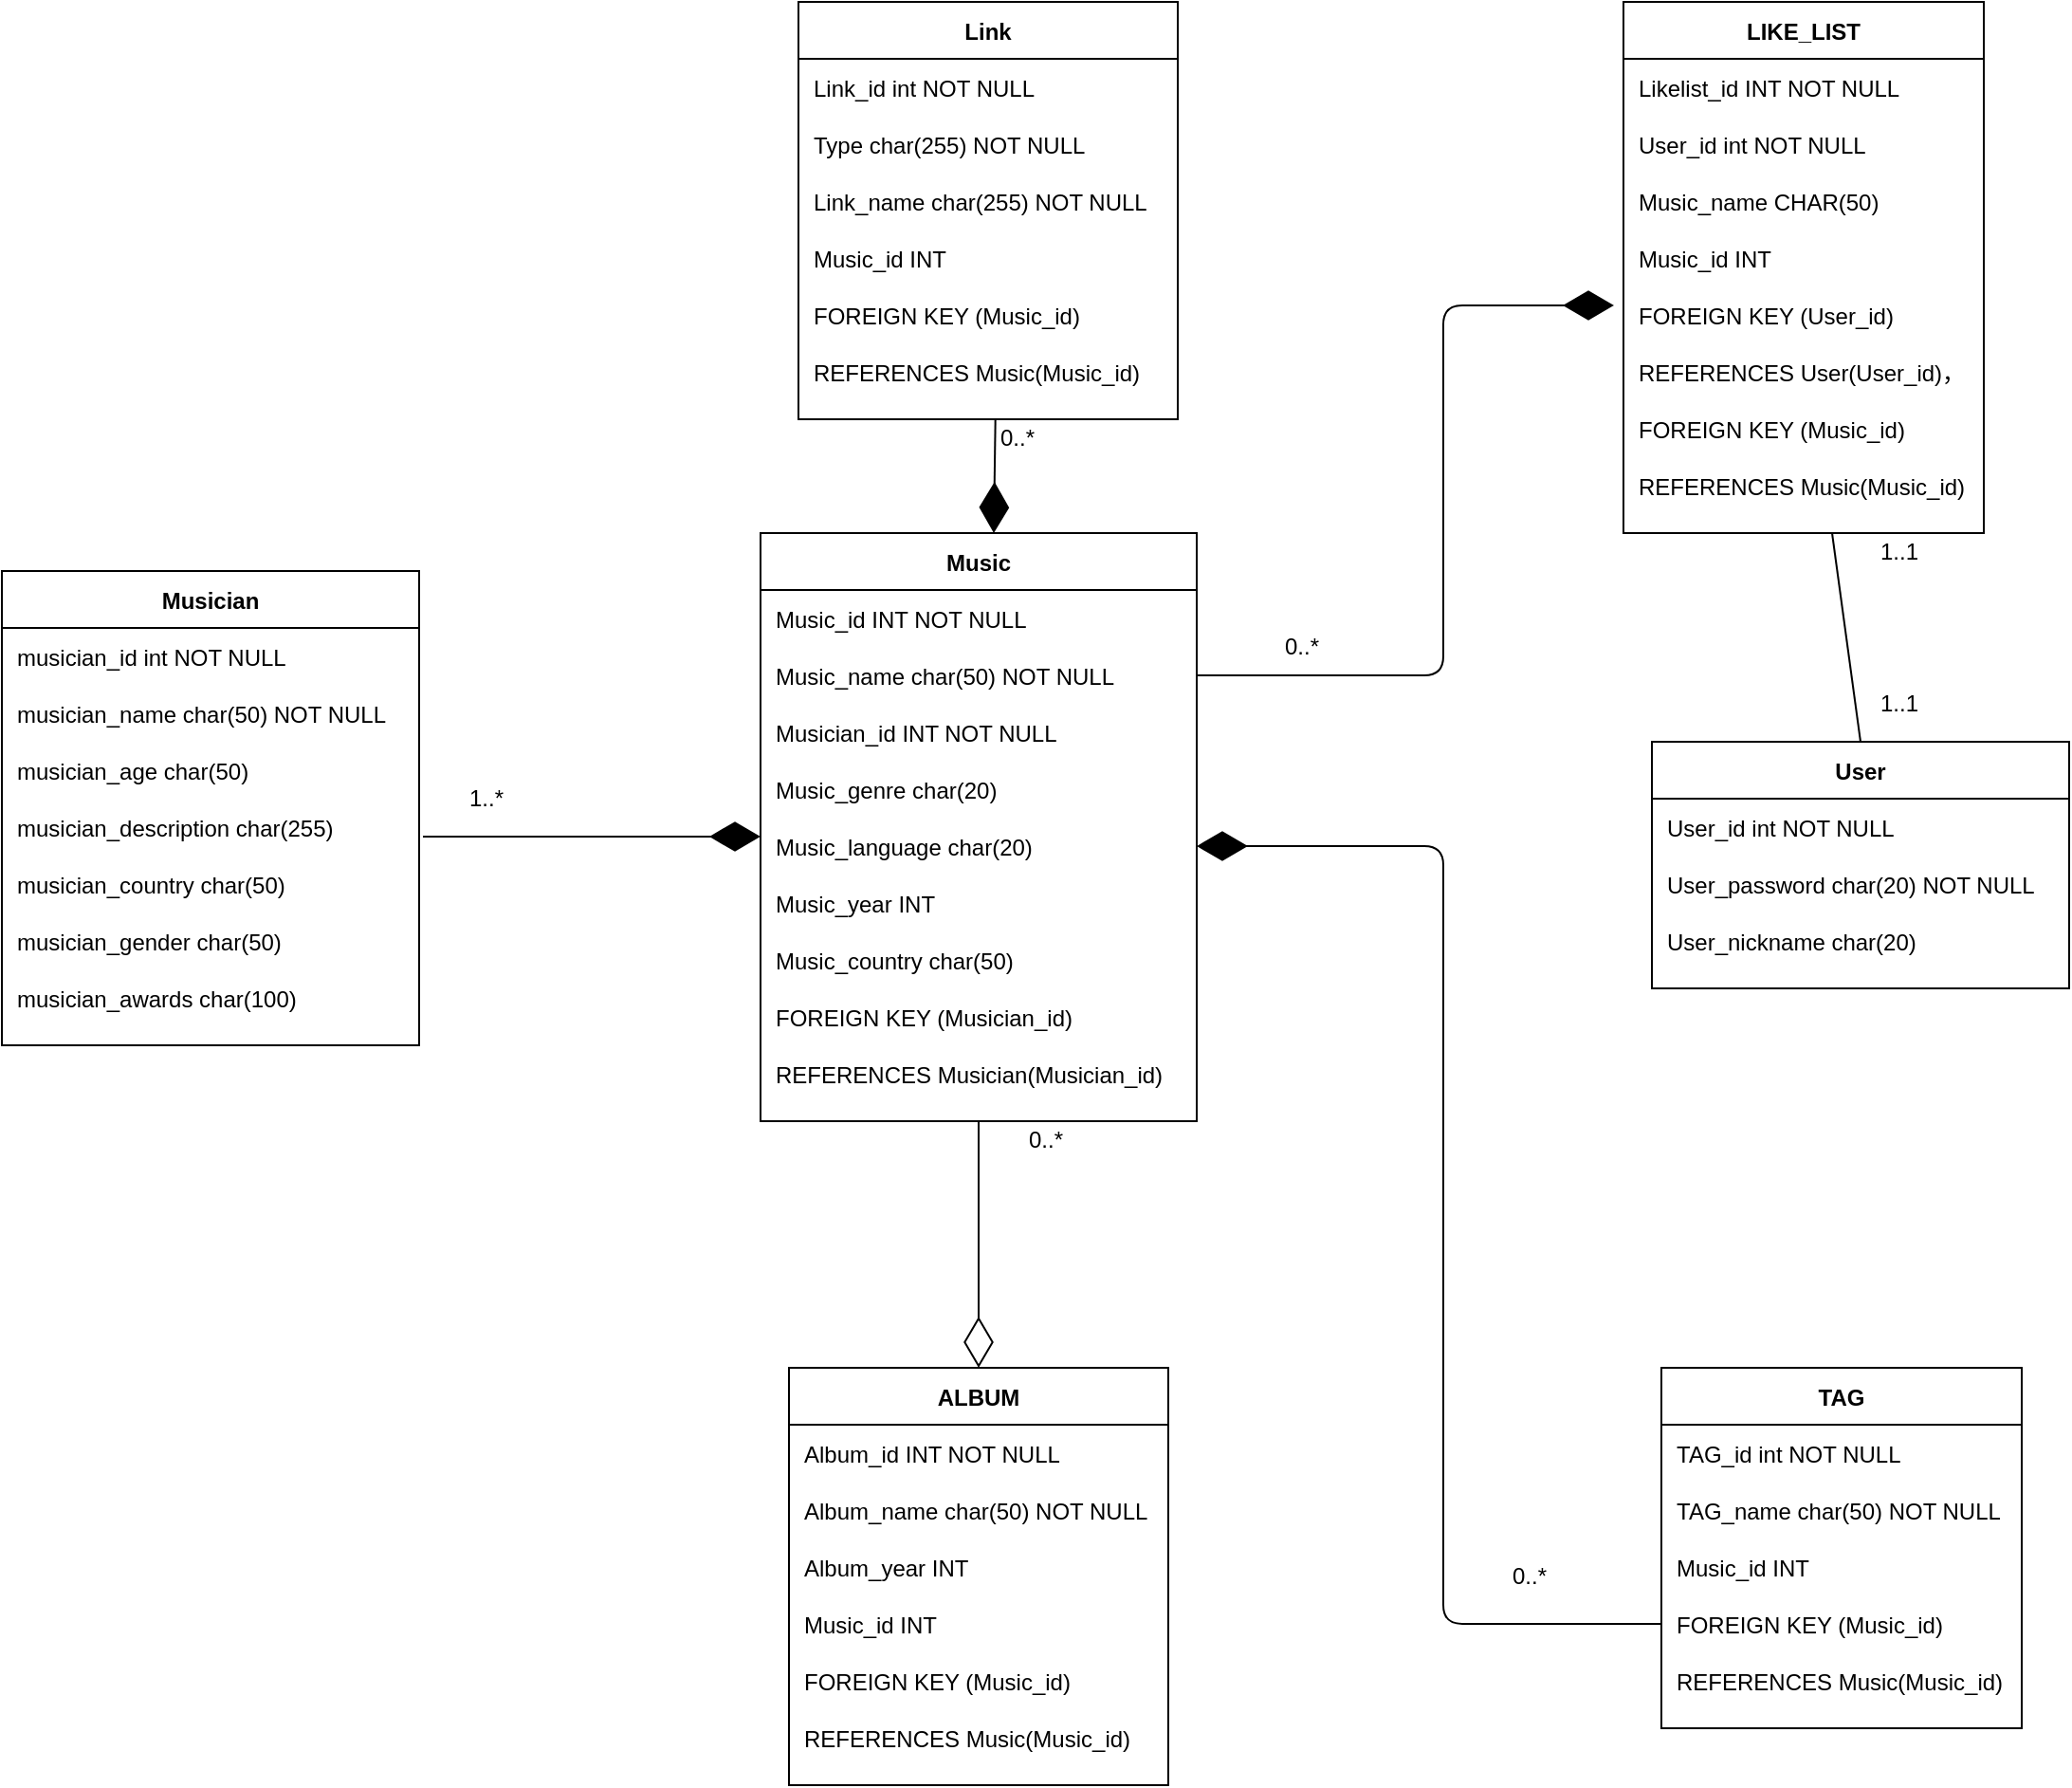 <mxfile version="15.2.9" type="github">
  <diagram id="eq7mqiS46OCzrNljJGgb" name="Page-1">
    <mxGraphModel dx="2235" dy="635" grid="1" gridSize="10" guides="1" tooltips="1" connect="1" arrows="1" fold="1" page="1" pageScale="1" pageWidth="850" pageHeight="1100" math="0" shadow="0">
      <root>
        <mxCell id="0" />
        <mxCell id="1" parent="0" />
        <mxCell id="Ucu_w0ZbEck6iu1tIsg4-1" value="User" style="shape=table;startSize=30;container=1;collapsible=1;childLayout=tableLayout;fixedRows=1;rowLines=0;fontStyle=1;align=center;resizeLast=1;" parent="1" vertex="1">
          <mxGeometry x="310" y="430" width="220" height="130" as="geometry" />
        </mxCell>
        <mxCell id="Ucu_w0ZbEck6iu1tIsg4-2" value="" style="shape=partialRectangle;collapsible=0;dropTarget=0;pointerEvents=0;fillColor=none;points=[[0,0.5],[1,0.5]];portConstraint=eastwest;top=0;left=0;right=0;bottom=0;" parent="Ucu_w0ZbEck6iu1tIsg4-1" vertex="1">
          <mxGeometry y="30" width="220" height="30" as="geometry" />
        </mxCell>
        <mxCell id="Ucu_w0ZbEck6iu1tIsg4-4" value="User_id int NOT NULL" style="shape=partialRectangle;overflow=hidden;connectable=0;fillColor=none;top=0;left=0;bottom=0;right=0;align=left;spacingLeft=6;" parent="Ucu_w0ZbEck6iu1tIsg4-2" vertex="1">
          <mxGeometry width="220" height="30" as="geometry">
            <mxRectangle width="220" height="30" as="alternateBounds" />
          </mxGeometry>
        </mxCell>
        <mxCell id="Ucu_w0ZbEck6iu1tIsg4-5" value="" style="shape=partialRectangle;collapsible=0;dropTarget=0;pointerEvents=0;fillColor=none;points=[[0,0.5],[1,0.5]];portConstraint=eastwest;top=0;left=0;right=0;bottom=0;" parent="Ucu_w0ZbEck6iu1tIsg4-1" vertex="1">
          <mxGeometry y="60" width="220" height="30" as="geometry" />
        </mxCell>
        <mxCell id="Ucu_w0ZbEck6iu1tIsg4-7" value="User_password char(20) NOT NULL" style="shape=partialRectangle;overflow=hidden;connectable=0;fillColor=none;top=0;left=0;bottom=0;right=0;align=left;spacingLeft=6;" parent="Ucu_w0ZbEck6iu1tIsg4-5" vertex="1">
          <mxGeometry width="220" height="30" as="geometry">
            <mxRectangle width="220" height="30" as="alternateBounds" />
          </mxGeometry>
        </mxCell>
        <mxCell id="Ucu_w0ZbEck6iu1tIsg4-8" value="" style="shape=partialRectangle;collapsible=0;dropTarget=0;pointerEvents=0;fillColor=none;points=[[0,0.5],[1,0.5]];portConstraint=eastwest;top=0;left=0;right=0;bottom=0;" parent="Ucu_w0ZbEck6iu1tIsg4-1" vertex="1">
          <mxGeometry y="90" width="220" height="30" as="geometry" />
        </mxCell>
        <mxCell id="Ucu_w0ZbEck6iu1tIsg4-10" value="User_nickname char(20)" style="shape=partialRectangle;overflow=hidden;connectable=0;fillColor=none;top=0;left=0;bottom=0;right=0;align=left;spacingLeft=6;" parent="Ucu_w0ZbEck6iu1tIsg4-8" vertex="1">
          <mxGeometry width="220" height="30" as="geometry">
            <mxRectangle width="220" height="30" as="alternateBounds" />
          </mxGeometry>
        </mxCell>
        <mxCell id="Ucu_w0ZbEck6iu1tIsg4-11" value="Musician" style="shape=table;startSize=30;container=1;collapsible=1;childLayout=tableLayout;fixedRows=1;rowLines=0;fontStyle=1;align=center;resizeLast=1;" parent="1" vertex="1">
          <mxGeometry x="-560" y="340" width="220" height="250" as="geometry" />
        </mxCell>
        <mxCell id="Ucu_w0ZbEck6iu1tIsg4-12" value="" style="shape=partialRectangle;collapsible=0;dropTarget=0;pointerEvents=0;fillColor=none;points=[[0,0.5],[1,0.5]];portConstraint=eastwest;top=0;left=0;right=0;bottom=0;" parent="Ucu_w0ZbEck6iu1tIsg4-11" vertex="1">
          <mxGeometry y="30" width="220" height="30" as="geometry" />
        </mxCell>
        <mxCell id="Ucu_w0ZbEck6iu1tIsg4-14" value="musician_id int NOT NULL" style="shape=partialRectangle;overflow=hidden;connectable=0;fillColor=none;top=0;left=0;bottom=0;right=0;align=left;spacingLeft=6;" parent="Ucu_w0ZbEck6iu1tIsg4-12" vertex="1">
          <mxGeometry width="220" height="30" as="geometry">
            <mxRectangle width="220" height="30" as="alternateBounds" />
          </mxGeometry>
        </mxCell>
        <mxCell id="Ucu_w0ZbEck6iu1tIsg4-15" value="" style="shape=partialRectangle;collapsible=0;dropTarget=0;pointerEvents=0;fillColor=none;points=[[0,0.5],[1,0.5]];portConstraint=eastwest;top=0;left=0;right=0;bottom=0;" parent="Ucu_w0ZbEck6iu1tIsg4-11" vertex="1">
          <mxGeometry y="60" width="220" height="30" as="geometry" />
        </mxCell>
        <mxCell id="Ucu_w0ZbEck6iu1tIsg4-17" value="musician_name char(50) NOT NULL" style="shape=partialRectangle;overflow=hidden;connectable=0;fillColor=none;top=0;left=0;bottom=0;right=0;align=left;spacingLeft=6;" parent="Ucu_w0ZbEck6iu1tIsg4-15" vertex="1">
          <mxGeometry width="220" height="30" as="geometry">
            <mxRectangle width="220" height="30" as="alternateBounds" />
          </mxGeometry>
        </mxCell>
        <mxCell id="Ucu_w0ZbEck6iu1tIsg4-18" value="" style="shape=partialRectangle;collapsible=0;dropTarget=0;pointerEvents=0;fillColor=none;points=[[0,0.5],[1,0.5]];portConstraint=eastwest;top=0;left=0;right=0;bottom=0;" parent="Ucu_w0ZbEck6iu1tIsg4-11" vertex="1">
          <mxGeometry y="90" width="220" height="30" as="geometry" />
        </mxCell>
        <mxCell id="Ucu_w0ZbEck6iu1tIsg4-20" value="musician_age char(50)" style="shape=partialRectangle;overflow=hidden;connectable=0;fillColor=none;top=0;left=0;bottom=0;right=0;align=left;spacingLeft=6;" parent="Ucu_w0ZbEck6iu1tIsg4-18" vertex="1">
          <mxGeometry width="220" height="30" as="geometry">
            <mxRectangle width="220" height="30" as="alternateBounds" />
          </mxGeometry>
        </mxCell>
        <mxCell id="Ucu_w0ZbEck6iu1tIsg4-21" value="" style="shape=partialRectangle;collapsible=0;dropTarget=0;pointerEvents=0;fillColor=none;points=[[0,0.5],[1,0.5]];portConstraint=eastwest;top=0;left=0;right=0;bottom=0;" parent="Ucu_w0ZbEck6iu1tIsg4-11" vertex="1">
          <mxGeometry y="120" width="220" height="30" as="geometry" />
        </mxCell>
        <mxCell id="Ucu_w0ZbEck6iu1tIsg4-23" value="musician_description char(255)" style="shape=partialRectangle;overflow=hidden;connectable=0;fillColor=none;top=0;left=0;bottom=0;right=0;align=left;spacingLeft=6;" parent="Ucu_w0ZbEck6iu1tIsg4-21" vertex="1">
          <mxGeometry width="220" height="30" as="geometry">
            <mxRectangle width="220" height="30" as="alternateBounds" />
          </mxGeometry>
        </mxCell>
        <mxCell id="Ucu_w0ZbEck6iu1tIsg4-24" value="" style="shape=partialRectangle;collapsible=0;dropTarget=0;pointerEvents=0;fillColor=none;points=[[0,0.5],[1,0.5]];portConstraint=eastwest;top=0;left=0;right=0;bottom=0;" parent="Ucu_w0ZbEck6iu1tIsg4-11" vertex="1">
          <mxGeometry y="150" width="220" height="30" as="geometry" />
        </mxCell>
        <mxCell id="Ucu_w0ZbEck6iu1tIsg4-26" value="musician_country char(50)" style="shape=partialRectangle;overflow=hidden;connectable=0;fillColor=none;top=0;left=0;bottom=0;right=0;align=left;spacingLeft=6;" parent="Ucu_w0ZbEck6iu1tIsg4-24" vertex="1">
          <mxGeometry width="220" height="30" as="geometry">
            <mxRectangle width="220" height="30" as="alternateBounds" />
          </mxGeometry>
        </mxCell>
        <mxCell id="Ucu_w0ZbEck6iu1tIsg4-27" value="" style="shape=partialRectangle;collapsible=0;dropTarget=0;pointerEvents=0;fillColor=none;points=[[0,0.5],[1,0.5]];portConstraint=eastwest;top=0;left=0;right=0;bottom=0;" parent="Ucu_w0ZbEck6iu1tIsg4-11" vertex="1">
          <mxGeometry y="180" width="220" height="30" as="geometry" />
        </mxCell>
        <mxCell id="Ucu_w0ZbEck6iu1tIsg4-29" value="musician_gender  char(50)" style="shape=partialRectangle;overflow=hidden;connectable=0;fillColor=none;top=0;left=0;bottom=0;right=0;align=left;spacingLeft=6;" parent="Ucu_w0ZbEck6iu1tIsg4-27" vertex="1">
          <mxGeometry width="220" height="30" as="geometry">
            <mxRectangle width="220" height="30" as="alternateBounds" />
          </mxGeometry>
        </mxCell>
        <mxCell id="Ucu_w0ZbEck6iu1tIsg4-30" value="" style="shape=partialRectangle;collapsible=0;dropTarget=0;pointerEvents=0;fillColor=none;points=[[0,0.5],[1,0.5]];portConstraint=eastwest;top=0;left=0;right=0;bottom=0;" parent="Ucu_w0ZbEck6iu1tIsg4-11" vertex="1">
          <mxGeometry y="210" width="220" height="30" as="geometry" />
        </mxCell>
        <mxCell id="Ucu_w0ZbEck6iu1tIsg4-32" value="musician_awards char(100)" style="shape=partialRectangle;overflow=hidden;connectable=0;fillColor=none;top=0;left=0;bottom=0;right=0;align=left;spacingLeft=6;" parent="Ucu_w0ZbEck6iu1tIsg4-30" vertex="1">
          <mxGeometry width="220" height="30" as="geometry">
            <mxRectangle width="220" height="30" as="alternateBounds" />
          </mxGeometry>
        </mxCell>
        <mxCell id="Ucu_w0ZbEck6iu1tIsg4-33" value="Music" style="shape=table;startSize=30;container=1;collapsible=1;childLayout=tableLayout;fixedRows=1;rowLines=0;fontStyle=1;align=center;resizeLast=1;" parent="1" vertex="1">
          <mxGeometry x="-160" y="320" width="230" height="310" as="geometry" />
        </mxCell>
        <mxCell id="Ucu_w0ZbEck6iu1tIsg4-34" value="" style="shape=partialRectangle;collapsible=0;dropTarget=0;pointerEvents=0;fillColor=none;points=[[0,0.5],[1,0.5]];portConstraint=eastwest;top=0;left=0;right=0;bottom=0;" parent="Ucu_w0ZbEck6iu1tIsg4-33" vertex="1">
          <mxGeometry y="30" width="230" height="30" as="geometry" />
        </mxCell>
        <mxCell id="Ucu_w0ZbEck6iu1tIsg4-36" value="Music_id INT NOT NULL" style="shape=partialRectangle;overflow=hidden;connectable=0;fillColor=none;top=0;left=0;bottom=0;right=0;align=left;spacingLeft=6;" parent="Ucu_w0ZbEck6iu1tIsg4-34" vertex="1">
          <mxGeometry width="230" height="30" as="geometry">
            <mxRectangle width="230" height="30" as="alternateBounds" />
          </mxGeometry>
        </mxCell>
        <mxCell id="Ucu_w0ZbEck6iu1tIsg4-37" value="" style="shape=partialRectangle;collapsible=0;dropTarget=0;pointerEvents=0;fillColor=none;points=[[0,0.5],[1,0.5]];portConstraint=eastwest;top=0;left=0;right=0;bottom=0;" parent="Ucu_w0ZbEck6iu1tIsg4-33" vertex="1">
          <mxGeometry y="60" width="230" height="30" as="geometry" />
        </mxCell>
        <mxCell id="Ucu_w0ZbEck6iu1tIsg4-39" value="Music_name char(50) NOT NULL" style="shape=partialRectangle;overflow=hidden;connectable=0;fillColor=none;top=0;left=0;bottom=0;right=0;align=left;spacingLeft=6;" parent="Ucu_w0ZbEck6iu1tIsg4-37" vertex="1">
          <mxGeometry width="230" height="30" as="geometry">
            <mxRectangle width="230" height="30" as="alternateBounds" />
          </mxGeometry>
        </mxCell>
        <mxCell id="Ucu_w0ZbEck6iu1tIsg4-40" value="" style="shape=partialRectangle;collapsible=0;dropTarget=0;pointerEvents=0;fillColor=none;points=[[0,0.5],[1,0.5]];portConstraint=eastwest;top=0;left=0;right=0;bottom=0;" parent="Ucu_w0ZbEck6iu1tIsg4-33" vertex="1">
          <mxGeometry y="90" width="230" height="30" as="geometry" />
        </mxCell>
        <mxCell id="Ucu_w0ZbEck6iu1tIsg4-42" value="Musician_id INT NOT NULL" style="shape=partialRectangle;overflow=hidden;connectable=0;fillColor=none;top=0;left=0;bottom=0;right=0;align=left;spacingLeft=6;" parent="Ucu_w0ZbEck6iu1tIsg4-40" vertex="1">
          <mxGeometry width="230" height="30" as="geometry">
            <mxRectangle width="230" height="30" as="alternateBounds" />
          </mxGeometry>
        </mxCell>
        <mxCell id="Ucu_w0ZbEck6iu1tIsg4-43" value="" style="shape=partialRectangle;collapsible=0;dropTarget=0;pointerEvents=0;fillColor=none;points=[[0,0.5],[1,0.5]];portConstraint=eastwest;top=0;left=0;right=0;bottom=0;" parent="Ucu_w0ZbEck6iu1tIsg4-33" vertex="1">
          <mxGeometry y="120" width="230" height="30" as="geometry" />
        </mxCell>
        <mxCell id="Ucu_w0ZbEck6iu1tIsg4-45" value="Music_genre char(20)" style="shape=partialRectangle;overflow=hidden;connectable=0;fillColor=none;top=0;left=0;bottom=0;right=0;align=left;spacingLeft=6;" parent="Ucu_w0ZbEck6iu1tIsg4-43" vertex="1">
          <mxGeometry width="230" height="30" as="geometry">
            <mxRectangle width="230" height="30" as="alternateBounds" />
          </mxGeometry>
        </mxCell>
        <mxCell id="Ucu_w0ZbEck6iu1tIsg4-46" value="" style="shape=partialRectangle;collapsible=0;dropTarget=0;pointerEvents=0;fillColor=none;points=[[0,0.5],[1,0.5]];portConstraint=eastwest;top=0;left=0;right=0;bottom=0;" parent="Ucu_w0ZbEck6iu1tIsg4-33" vertex="1">
          <mxGeometry y="150" width="230" height="30" as="geometry" />
        </mxCell>
        <mxCell id="Ucu_w0ZbEck6iu1tIsg4-48" value="Music_language char(20)" style="shape=partialRectangle;overflow=hidden;connectable=0;fillColor=none;top=0;left=0;bottom=0;right=0;align=left;spacingLeft=6;" parent="Ucu_w0ZbEck6iu1tIsg4-46" vertex="1">
          <mxGeometry width="230" height="30" as="geometry">
            <mxRectangle width="230" height="30" as="alternateBounds" />
          </mxGeometry>
        </mxCell>
        <mxCell id="Ucu_w0ZbEck6iu1tIsg4-49" value="" style="shape=partialRectangle;collapsible=0;dropTarget=0;pointerEvents=0;fillColor=none;points=[[0,0.5],[1,0.5]];portConstraint=eastwest;top=0;left=0;right=0;bottom=0;" parent="Ucu_w0ZbEck6iu1tIsg4-33" vertex="1">
          <mxGeometry y="180" width="230" height="30" as="geometry" />
        </mxCell>
        <mxCell id="Ucu_w0ZbEck6iu1tIsg4-51" value="Music_year INT" style="shape=partialRectangle;overflow=hidden;connectable=0;fillColor=none;top=0;left=0;bottom=0;right=0;align=left;spacingLeft=6;" parent="Ucu_w0ZbEck6iu1tIsg4-49" vertex="1">
          <mxGeometry width="230" height="30" as="geometry">
            <mxRectangle width="230" height="30" as="alternateBounds" />
          </mxGeometry>
        </mxCell>
        <mxCell id="Ucu_w0ZbEck6iu1tIsg4-52" value="" style="shape=partialRectangle;collapsible=0;dropTarget=0;pointerEvents=0;fillColor=none;points=[[0,0.5],[1,0.5]];portConstraint=eastwest;top=0;left=0;right=0;bottom=0;" parent="Ucu_w0ZbEck6iu1tIsg4-33" vertex="1">
          <mxGeometry y="210" width="230" height="30" as="geometry" />
        </mxCell>
        <mxCell id="Ucu_w0ZbEck6iu1tIsg4-54" value="Music_country char(50)" style="shape=partialRectangle;overflow=hidden;connectable=0;fillColor=none;top=0;left=0;bottom=0;right=0;align=left;spacingLeft=6;" parent="Ucu_w0ZbEck6iu1tIsg4-52" vertex="1">
          <mxGeometry width="230" height="30" as="geometry">
            <mxRectangle width="230" height="30" as="alternateBounds" />
          </mxGeometry>
        </mxCell>
        <mxCell id="Ucu_w0ZbEck6iu1tIsg4-55" value="" style="shape=partialRectangle;collapsible=0;dropTarget=0;pointerEvents=0;fillColor=none;points=[[0,0.5],[1,0.5]];portConstraint=eastwest;top=0;left=0;right=0;bottom=0;" parent="Ucu_w0ZbEck6iu1tIsg4-33" vertex="1">
          <mxGeometry y="240" width="230" height="30" as="geometry" />
        </mxCell>
        <mxCell id="Ucu_w0ZbEck6iu1tIsg4-57" value="FOREIGN KEY (Musician_id)" style="shape=partialRectangle;overflow=hidden;connectable=0;fillColor=none;top=0;left=0;bottom=0;right=0;align=left;spacingLeft=6;" parent="Ucu_w0ZbEck6iu1tIsg4-55" vertex="1">
          <mxGeometry width="230" height="30" as="geometry">
            <mxRectangle width="230" height="30" as="alternateBounds" />
          </mxGeometry>
        </mxCell>
        <mxCell id="Ucu_w0ZbEck6iu1tIsg4-58" value="" style="shape=partialRectangle;collapsible=0;dropTarget=0;pointerEvents=0;fillColor=none;points=[[0,0.5],[1,0.5]];portConstraint=eastwest;top=0;left=0;right=0;bottom=0;" parent="Ucu_w0ZbEck6iu1tIsg4-33" vertex="1">
          <mxGeometry y="270" width="230" height="30" as="geometry" />
        </mxCell>
        <mxCell id="Ucu_w0ZbEck6iu1tIsg4-60" value="REFERENCES Musician(Musician_id)" style="shape=partialRectangle;overflow=hidden;connectable=0;fillColor=none;top=0;left=0;bottom=0;right=0;align=left;spacingLeft=6;" parent="Ucu_w0ZbEck6iu1tIsg4-58" vertex="1">
          <mxGeometry width="230" height="30" as="geometry">
            <mxRectangle width="230" height="30" as="alternateBounds" />
          </mxGeometry>
        </mxCell>
        <mxCell id="Ucu_w0ZbEck6iu1tIsg4-61" value="Link" style="shape=table;startSize=30;container=1;collapsible=1;childLayout=tableLayout;fixedRows=1;rowLines=0;fontStyle=1;align=center;resizeLast=1;" parent="1" vertex="1">
          <mxGeometry x="-140" y="40" width="200" height="220" as="geometry" />
        </mxCell>
        <mxCell id="Ucu_w0ZbEck6iu1tIsg4-62" value="" style="shape=partialRectangle;collapsible=0;dropTarget=0;pointerEvents=0;fillColor=none;points=[[0,0.5],[1,0.5]];portConstraint=eastwest;top=0;left=0;right=0;bottom=0;" parent="Ucu_w0ZbEck6iu1tIsg4-61" vertex="1">
          <mxGeometry y="30" width="200" height="30" as="geometry" />
        </mxCell>
        <mxCell id="Ucu_w0ZbEck6iu1tIsg4-64" value="Link_id int NOT NULL" style="shape=partialRectangle;overflow=hidden;connectable=0;fillColor=none;top=0;left=0;bottom=0;right=0;align=left;spacingLeft=6;" parent="Ucu_w0ZbEck6iu1tIsg4-62" vertex="1">
          <mxGeometry width="200" height="30" as="geometry">
            <mxRectangle width="200" height="30" as="alternateBounds" />
          </mxGeometry>
        </mxCell>
        <mxCell id="Ucu_w0ZbEck6iu1tIsg4-65" value="" style="shape=partialRectangle;collapsible=0;dropTarget=0;pointerEvents=0;fillColor=none;points=[[0,0.5],[1,0.5]];portConstraint=eastwest;top=0;left=0;right=0;bottom=0;" parent="Ucu_w0ZbEck6iu1tIsg4-61" vertex="1">
          <mxGeometry y="60" width="200" height="30" as="geometry" />
        </mxCell>
        <mxCell id="Ucu_w0ZbEck6iu1tIsg4-67" value="Type char(255) NOT NULL" style="shape=partialRectangle;overflow=hidden;connectable=0;fillColor=none;top=0;left=0;bottom=0;right=0;align=left;spacingLeft=6;" parent="Ucu_w0ZbEck6iu1tIsg4-65" vertex="1">
          <mxGeometry width="200" height="30" as="geometry">
            <mxRectangle width="200" height="30" as="alternateBounds" />
          </mxGeometry>
        </mxCell>
        <mxCell id="Ucu_w0ZbEck6iu1tIsg4-68" value="" style="shape=partialRectangle;collapsible=0;dropTarget=0;pointerEvents=0;fillColor=none;points=[[0,0.5],[1,0.5]];portConstraint=eastwest;top=0;left=0;right=0;bottom=0;" parent="Ucu_w0ZbEck6iu1tIsg4-61" vertex="1">
          <mxGeometry y="90" width="200" height="30" as="geometry" />
        </mxCell>
        <mxCell id="Ucu_w0ZbEck6iu1tIsg4-70" value="Link_name char(255) NOT NULL" style="shape=partialRectangle;overflow=hidden;connectable=0;fillColor=none;top=0;left=0;bottom=0;right=0;align=left;spacingLeft=6;" parent="Ucu_w0ZbEck6iu1tIsg4-68" vertex="1">
          <mxGeometry width="200" height="30" as="geometry">
            <mxRectangle width="200" height="30" as="alternateBounds" />
          </mxGeometry>
        </mxCell>
        <mxCell id="Ucu_w0ZbEck6iu1tIsg4-71" value="" style="shape=partialRectangle;collapsible=0;dropTarget=0;pointerEvents=0;fillColor=none;points=[[0,0.5],[1,0.5]];portConstraint=eastwest;top=0;left=0;right=0;bottom=0;" parent="Ucu_w0ZbEck6iu1tIsg4-61" vertex="1">
          <mxGeometry y="120" width="200" height="30" as="geometry" />
        </mxCell>
        <mxCell id="Ucu_w0ZbEck6iu1tIsg4-73" value="Music_id INT" style="shape=partialRectangle;overflow=hidden;connectable=0;fillColor=none;top=0;left=0;bottom=0;right=0;align=left;spacingLeft=6;" parent="Ucu_w0ZbEck6iu1tIsg4-71" vertex="1">
          <mxGeometry width="200" height="30" as="geometry">
            <mxRectangle width="200" height="30" as="alternateBounds" />
          </mxGeometry>
        </mxCell>
        <mxCell id="Ucu_w0ZbEck6iu1tIsg4-74" value="" style="shape=partialRectangle;collapsible=0;dropTarget=0;pointerEvents=0;fillColor=none;points=[[0,0.5],[1,0.5]];portConstraint=eastwest;top=0;left=0;right=0;bottom=0;" parent="Ucu_w0ZbEck6iu1tIsg4-61" vertex="1">
          <mxGeometry y="150" width="200" height="30" as="geometry" />
        </mxCell>
        <mxCell id="Ucu_w0ZbEck6iu1tIsg4-76" value="FOREIGN KEY (Music_id)" style="shape=partialRectangle;overflow=hidden;connectable=0;fillColor=none;top=0;left=0;bottom=0;right=0;align=left;spacingLeft=6;" parent="Ucu_w0ZbEck6iu1tIsg4-74" vertex="1">
          <mxGeometry width="200" height="30" as="geometry">
            <mxRectangle width="200" height="30" as="alternateBounds" />
          </mxGeometry>
        </mxCell>
        <mxCell id="Ucu_w0ZbEck6iu1tIsg4-77" value="" style="shape=partialRectangle;collapsible=0;dropTarget=0;pointerEvents=0;fillColor=none;points=[[0,0.5],[1,0.5]];portConstraint=eastwest;top=0;left=0;right=0;bottom=0;" parent="Ucu_w0ZbEck6iu1tIsg4-61" vertex="1">
          <mxGeometry y="180" width="200" height="30" as="geometry" />
        </mxCell>
        <mxCell id="Ucu_w0ZbEck6iu1tIsg4-79" value="REFERENCES Music(Music_id)" style="shape=partialRectangle;overflow=hidden;connectable=0;fillColor=none;top=0;left=0;bottom=0;right=0;align=left;spacingLeft=6;" parent="Ucu_w0ZbEck6iu1tIsg4-77" vertex="1">
          <mxGeometry width="200" height="30" as="geometry">
            <mxRectangle width="200" height="30" as="alternateBounds" />
          </mxGeometry>
        </mxCell>
        <mxCell id="Ucu_w0ZbEck6iu1tIsg4-80" value="TAG" style="shape=table;startSize=30;container=1;collapsible=1;childLayout=tableLayout;fixedRows=1;rowLines=0;fontStyle=1;align=center;resizeLast=1;" parent="1" vertex="1">
          <mxGeometry x="315" y="760" width="190" height="190" as="geometry" />
        </mxCell>
        <mxCell id="Ucu_w0ZbEck6iu1tIsg4-81" value="" style="shape=partialRectangle;collapsible=0;dropTarget=0;pointerEvents=0;fillColor=none;points=[[0,0.5],[1,0.5]];portConstraint=eastwest;top=0;left=0;right=0;bottom=0;" parent="Ucu_w0ZbEck6iu1tIsg4-80" vertex="1">
          <mxGeometry y="30" width="190" height="30" as="geometry" />
        </mxCell>
        <mxCell id="Ucu_w0ZbEck6iu1tIsg4-83" value="TAG_id int NOT NULL" style="shape=partialRectangle;overflow=hidden;connectable=0;fillColor=none;top=0;left=0;bottom=0;right=0;align=left;spacingLeft=6;" parent="Ucu_w0ZbEck6iu1tIsg4-81" vertex="1">
          <mxGeometry width="190" height="30" as="geometry">
            <mxRectangle width="190" height="30" as="alternateBounds" />
          </mxGeometry>
        </mxCell>
        <mxCell id="Ucu_w0ZbEck6iu1tIsg4-84" value="" style="shape=partialRectangle;collapsible=0;dropTarget=0;pointerEvents=0;fillColor=none;points=[[0,0.5],[1,0.5]];portConstraint=eastwest;top=0;left=0;right=0;bottom=0;" parent="Ucu_w0ZbEck6iu1tIsg4-80" vertex="1">
          <mxGeometry y="60" width="190" height="30" as="geometry" />
        </mxCell>
        <mxCell id="Ucu_w0ZbEck6iu1tIsg4-86" value="TAG_name char(50) NOT NULL" style="shape=partialRectangle;overflow=hidden;connectable=0;fillColor=none;top=0;left=0;bottom=0;right=0;align=left;spacingLeft=6;" parent="Ucu_w0ZbEck6iu1tIsg4-84" vertex="1">
          <mxGeometry width="190" height="30" as="geometry">
            <mxRectangle width="190" height="30" as="alternateBounds" />
          </mxGeometry>
        </mxCell>
        <mxCell id="Ucu_w0ZbEck6iu1tIsg4-87" value="" style="shape=partialRectangle;collapsible=0;dropTarget=0;pointerEvents=0;fillColor=none;points=[[0,0.5],[1,0.5]];portConstraint=eastwest;top=0;left=0;right=0;bottom=0;" parent="Ucu_w0ZbEck6iu1tIsg4-80" vertex="1">
          <mxGeometry y="90" width="190" height="30" as="geometry" />
        </mxCell>
        <mxCell id="Ucu_w0ZbEck6iu1tIsg4-89" value="Music_id INT" style="shape=partialRectangle;overflow=hidden;connectable=0;fillColor=none;top=0;left=0;bottom=0;right=0;align=left;spacingLeft=6;" parent="Ucu_w0ZbEck6iu1tIsg4-87" vertex="1">
          <mxGeometry width="190" height="30" as="geometry">
            <mxRectangle width="190" height="30" as="alternateBounds" />
          </mxGeometry>
        </mxCell>
        <mxCell id="Ucu_w0ZbEck6iu1tIsg4-90" value="" style="shape=partialRectangle;collapsible=0;dropTarget=0;pointerEvents=0;fillColor=none;points=[[0,0.5],[1,0.5]];portConstraint=eastwest;top=0;left=0;right=0;bottom=0;" parent="Ucu_w0ZbEck6iu1tIsg4-80" vertex="1">
          <mxGeometry y="120" width="190" height="30" as="geometry" />
        </mxCell>
        <mxCell id="Ucu_w0ZbEck6iu1tIsg4-92" value="FOREIGN KEY (Music_id)" style="shape=partialRectangle;overflow=hidden;connectable=0;fillColor=none;top=0;left=0;bottom=0;right=0;align=left;spacingLeft=6;" parent="Ucu_w0ZbEck6iu1tIsg4-90" vertex="1">
          <mxGeometry width="190" height="30" as="geometry">
            <mxRectangle width="190" height="30" as="alternateBounds" />
          </mxGeometry>
        </mxCell>
        <mxCell id="Ucu_w0ZbEck6iu1tIsg4-93" value="" style="shape=partialRectangle;collapsible=0;dropTarget=0;pointerEvents=0;fillColor=none;points=[[0,0.5],[1,0.5]];portConstraint=eastwest;top=0;left=0;right=0;bottom=0;" parent="Ucu_w0ZbEck6iu1tIsg4-80" vertex="1">
          <mxGeometry y="150" width="190" height="30" as="geometry" />
        </mxCell>
        <mxCell id="Ucu_w0ZbEck6iu1tIsg4-95" value="REFERENCES Music(Music_id)" style="shape=partialRectangle;overflow=hidden;connectable=0;fillColor=none;top=0;left=0;bottom=0;right=0;align=left;spacingLeft=6;" parent="Ucu_w0ZbEck6iu1tIsg4-93" vertex="1">
          <mxGeometry width="190" height="30" as="geometry">
            <mxRectangle width="190" height="30" as="alternateBounds" />
          </mxGeometry>
        </mxCell>
        <mxCell id="Ucu_w0ZbEck6iu1tIsg4-96" value="LIKE_LIST" style="shape=table;startSize=30;container=1;collapsible=1;childLayout=tableLayout;fixedRows=1;rowLines=0;fontStyle=1;align=center;resizeLast=1;" parent="1" vertex="1">
          <mxGeometry x="295" y="40" width="190" height="280" as="geometry" />
        </mxCell>
        <mxCell id="Ucu_w0ZbEck6iu1tIsg4-97" value="" style="shape=partialRectangle;collapsible=0;dropTarget=0;pointerEvents=0;fillColor=none;points=[[0,0.5],[1,0.5]];portConstraint=eastwest;top=0;left=0;right=0;bottom=0;" parent="Ucu_w0ZbEck6iu1tIsg4-96" vertex="1">
          <mxGeometry y="30" width="190" height="30" as="geometry" />
        </mxCell>
        <mxCell id="Ucu_w0ZbEck6iu1tIsg4-99" value="Likelist_id INT NOT NULL" style="shape=partialRectangle;overflow=hidden;connectable=0;fillColor=none;top=0;left=0;bottom=0;right=0;align=left;spacingLeft=6;" parent="Ucu_w0ZbEck6iu1tIsg4-97" vertex="1">
          <mxGeometry width="190" height="30" as="geometry">
            <mxRectangle width="190" height="30" as="alternateBounds" />
          </mxGeometry>
        </mxCell>
        <mxCell id="Ucu_w0ZbEck6iu1tIsg4-100" value="" style="shape=partialRectangle;collapsible=0;dropTarget=0;pointerEvents=0;fillColor=none;points=[[0,0.5],[1,0.5]];portConstraint=eastwest;top=0;left=0;right=0;bottom=0;" parent="Ucu_w0ZbEck6iu1tIsg4-96" vertex="1">
          <mxGeometry y="60" width="190" height="30" as="geometry" />
        </mxCell>
        <mxCell id="Ucu_w0ZbEck6iu1tIsg4-102" value="User_id int NOT NULL" style="shape=partialRectangle;overflow=hidden;connectable=0;fillColor=none;top=0;left=0;bottom=0;right=0;align=left;spacingLeft=6;" parent="Ucu_w0ZbEck6iu1tIsg4-100" vertex="1">
          <mxGeometry width="190" height="30" as="geometry">
            <mxRectangle width="190" height="30" as="alternateBounds" />
          </mxGeometry>
        </mxCell>
        <mxCell id="Ucu_w0ZbEck6iu1tIsg4-103" value="" style="shape=partialRectangle;collapsible=0;dropTarget=0;pointerEvents=0;fillColor=none;points=[[0,0.5],[1,0.5]];portConstraint=eastwest;top=0;left=0;right=0;bottom=0;" parent="Ucu_w0ZbEck6iu1tIsg4-96" vertex="1">
          <mxGeometry y="90" width="190" height="30" as="geometry" />
        </mxCell>
        <mxCell id="Ucu_w0ZbEck6iu1tIsg4-105" value="Music_name CHAR(50)" style="shape=partialRectangle;overflow=hidden;connectable=0;fillColor=none;top=0;left=0;bottom=0;right=0;align=left;spacingLeft=6;" parent="Ucu_w0ZbEck6iu1tIsg4-103" vertex="1">
          <mxGeometry width="190" height="30" as="geometry">
            <mxRectangle width="190" height="30" as="alternateBounds" />
          </mxGeometry>
        </mxCell>
        <mxCell id="Ucu_w0ZbEck6iu1tIsg4-106" value="" style="shape=partialRectangle;collapsible=0;dropTarget=0;pointerEvents=0;fillColor=none;points=[[0,0.5],[1,0.5]];portConstraint=eastwest;top=0;left=0;right=0;bottom=0;" parent="Ucu_w0ZbEck6iu1tIsg4-96" vertex="1">
          <mxGeometry y="120" width="190" height="30" as="geometry" />
        </mxCell>
        <mxCell id="Ucu_w0ZbEck6iu1tIsg4-108" value="Music_id INT" style="shape=partialRectangle;overflow=hidden;connectable=0;fillColor=none;top=0;left=0;bottom=0;right=0;align=left;spacingLeft=6;" parent="Ucu_w0ZbEck6iu1tIsg4-106" vertex="1">
          <mxGeometry width="190" height="30" as="geometry">
            <mxRectangle width="190" height="30" as="alternateBounds" />
          </mxGeometry>
        </mxCell>
        <mxCell id="Ucu_w0ZbEck6iu1tIsg4-109" value="" style="shape=partialRectangle;collapsible=0;dropTarget=0;pointerEvents=0;fillColor=none;points=[[0,0.5],[1,0.5]];portConstraint=eastwest;top=0;left=0;right=0;bottom=0;" parent="Ucu_w0ZbEck6iu1tIsg4-96" vertex="1">
          <mxGeometry y="150" width="190" height="30" as="geometry" />
        </mxCell>
        <mxCell id="Ucu_w0ZbEck6iu1tIsg4-111" value="FOREIGN KEY (User_id)" style="shape=partialRectangle;overflow=hidden;connectable=0;fillColor=none;top=0;left=0;bottom=0;right=0;align=left;spacingLeft=6;" parent="Ucu_w0ZbEck6iu1tIsg4-109" vertex="1">
          <mxGeometry width="190" height="30" as="geometry">
            <mxRectangle width="190" height="30" as="alternateBounds" />
          </mxGeometry>
        </mxCell>
        <mxCell id="Ucu_w0ZbEck6iu1tIsg4-112" value="" style="shape=partialRectangle;collapsible=0;dropTarget=0;pointerEvents=0;fillColor=none;points=[[0,0.5],[1,0.5]];portConstraint=eastwest;top=0;left=0;right=0;bottom=0;" parent="Ucu_w0ZbEck6iu1tIsg4-96" vertex="1">
          <mxGeometry y="180" width="190" height="30" as="geometry" />
        </mxCell>
        <mxCell id="Ucu_w0ZbEck6iu1tIsg4-114" value="REFERENCES User(User_id)，" style="shape=partialRectangle;overflow=hidden;connectable=0;fillColor=none;top=0;left=0;bottom=0;right=0;align=left;spacingLeft=6;" parent="Ucu_w0ZbEck6iu1tIsg4-112" vertex="1">
          <mxGeometry width="190" height="30" as="geometry">
            <mxRectangle width="190" height="30" as="alternateBounds" />
          </mxGeometry>
        </mxCell>
        <mxCell id="Ucu_w0ZbEck6iu1tIsg4-115" value="" style="shape=partialRectangle;collapsible=0;dropTarget=0;pointerEvents=0;fillColor=none;points=[[0,0.5],[1,0.5]];portConstraint=eastwest;top=0;left=0;right=0;bottom=0;" parent="Ucu_w0ZbEck6iu1tIsg4-96" vertex="1">
          <mxGeometry y="210" width="190" height="30" as="geometry" />
        </mxCell>
        <mxCell id="Ucu_w0ZbEck6iu1tIsg4-117" value="FOREIGN KEY (Music_id)" style="shape=partialRectangle;overflow=hidden;connectable=0;fillColor=none;top=0;left=0;bottom=0;right=0;align=left;spacingLeft=6;" parent="Ucu_w0ZbEck6iu1tIsg4-115" vertex="1">
          <mxGeometry width="190" height="30" as="geometry">
            <mxRectangle width="190" height="30" as="alternateBounds" />
          </mxGeometry>
        </mxCell>
        <mxCell id="Ucu_w0ZbEck6iu1tIsg4-118" value="" style="shape=partialRectangle;collapsible=0;dropTarget=0;pointerEvents=0;fillColor=none;points=[[0,0.5],[1,0.5]];portConstraint=eastwest;top=0;left=0;right=0;bottom=0;" parent="Ucu_w0ZbEck6iu1tIsg4-96" vertex="1">
          <mxGeometry y="240" width="190" height="30" as="geometry" />
        </mxCell>
        <mxCell id="Ucu_w0ZbEck6iu1tIsg4-120" value="REFERENCES Music(Music_id)" style="shape=partialRectangle;overflow=hidden;connectable=0;fillColor=none;top=0;left=0;bottom=0;right=0;align=left;spacingLeft=6;" parent="Ucu_w0ZbEck6iu1tIsg4-118" vertex="1">
          <mxGeometry width="190" height="30" as="geometry">
            <mxRectangle width="190" height="30" as="alternateBounds" />
          </mxGeometry>
        </mxCell>
        <mxCell id="Ucu_w0ZbEck6iu1tIsg4-121" value="ALBUM" style="shape=table;startSize=30;container=1;collapsible=1;childLayout=tableLayout;fixedRows=1;rowLines=0;fontStyle=1;align=center;resizeLast=1;" parent="1" vertex="1">
          <mxGeometry x="-145" y="760" width="200" height="220" as="geometry" />
        </mxCell>
        <mxCell id="Ucu_w0ZbEck6iu1tIsg4-122" value="" style="shape=partialRectangle;collapsible=0;dropTarget=0;pointerEvents=0;fillColor=none;points=[[0,0.5],[1,0.5]];portConstraint=eastwest;top=0;left=0;right=0;bottom=0;" parent="Ucu_w0ZbEck6iu1tIsg4-121" vertex="1">
          <mxGeometry y="30" width="200" height="30" as="geometry" />
        </mxCell>
        <mxCell id="Ucu_w0ZbEck6iu1tIsg4-124" value="Album_id INT NOT NULL" style="shape=partialRectangle;overflow=hidden;connectable=0;fillColor=none;top=0;left=0;bottom=0;right=0;align=left;spacingLeft=6;" parent="Ucu_w0ZbEck6iu1tIsg4-122" vertex="1">
          <mxGeometry width="200" height="30" as="geometry">
            <mxRectangle width="200" height="30" as="alternateBounds" />
          </mxGeometry>
        </mxCell>
        <mxCell id="Ucu_w0ZbEck6iu1tIsg4-125" value="" style="shape=partialRectangle;collapsible=0;dropTarget=0;pointerEvents=0;fillColor=none;points=[[0,0.5],[1,0.5]];portConstraint=eastwest;top=0;left=0;right=0;bottom=0;" parent="Ucu_w0ZbEck6iu1tIsg4-121" vertex="1">
          <mxGeometry y="60" width="200" height="30" as="geometry" />
        </mxCell>
        <mxCell id="Ucu_w0ZbEck6iu1tIsg4-127" value="Album_name char(50) NOT NULL" style="shape=partialRectangle;overflow=hidden;connectable=0;fillColor=none;top=0;left=0;bottom=0;right=0;align=left;spacingLeft=6;" parent="Ucu_w0ZbEck6iu1tIsg4-125" vertex="1">
          <mxGeometry width="200" height="30" as="geometry">
            <mxRectangle width="200" height="30" as="alternateBounds" />
          </mxGeometry>
        </mxCell>
        <mxCell id="Ucu_w0ZbEck6iu1tIsg4-128" value="" style="shape=partialRectangle;collapsible=0;dropTarget=0;pointerEvents=0;fillColor=none;points=[[0,0.5],[1,0.5]];portConstraint=eastwest;top=0;left=0;right=0;bottom=0;" parent="Ucu_w0ZbEck6iu1tIsg4-121" vertex="1">
          <mxGeometry y="90" width="200" height="30" as="geometry" />
        </mxCell>
        <mxCell id="Ucu_w0ZbEck6iu1tIsg4-130" value="Album_year INT" style="shape=partialRectangle;overflow=hidden;connectable=0;fillColor=none;top=0;left=0;bottom=0;right=0;align=left;spacingLeft=6;" parent="Ucu_w0ZbEck6iu1tIsg4-128" vertex="1">
          <mxGeometry width="200" height="30" as="geometry">
            <mxRectangle width="200" height="30" as="alternateBounds" />
          </mxGeometry>
        </mxCell>
        <mxCell id="Ucu_w0ZbEck6iu1tIsg4-131" value="" style="shape=partialRectangle;collapsible=0;dropTarget=0;pointerEvents=0;fillColor=none;points=[[0,0.5],[1,0.5]];portConstraint=eastwest;top=0;left=0;right=0;bottom=0;" parent="Ucu_w0ZbEck6iu1tIsg4-121" vertex="1">
          <mxGeometry y="120" width="200" height="30" as="geometry" />
        </mxCell>
        <mxCell id="Ucu_w0ZbEck6iu1tIsg4-133" value="Music_id INT" style="shape=partialRectangle;overflow=hidden;connectable=0;fillColor=none;top=0;left=0;bottom=0;right=0;align=left;spacingLeft=6;" parent="Ucu_w0ZbEck6iu1tIsg4-131" vertex="1">
          <mxGeometry width="200" height="30" as="geometry">
            <mxRectangle width="200" height="30" as="alternateBounds" />
          </mxGeometry>
        </mxCell>
        <mxCell id="Ucu_w0ZbEck6iu1tIsg4-134" value="" style="shape=partialRectangle;collapsible=0;dropTarget=0;pointerEvents=0;fillColor=none;points=[[0,0.5],[1,0.5]];portConstraint=eastwest;top=0;left=0;right=0;bottom=0;" parent="Ucu_w0ZbEck6iu1tIsg4-121" vertex="1">
          <mxGeometry y="150" width="200" height="30" as="geometry" />
        </mxCell>
        <mxCell id="Ucu_w0ZbEck6iu1tIsg4-136" value="FOREIGN KEY (Music_id)" style="shape=partialRectangle;overflow=hidden;connectable=0;fillColor=none;top=0;left=0;bottom=0;right=0;align=left;spacingLeft=6;" parent="Ucu_w0ZbEck6iu1tIsg4-134" vertex="1">
          <mxGeometry width="200" height="30" as="geometry">
            <mxRectangle width="200" height="30" as="alternateBounds" />
          </mxGeometry>
        </mxCell>
        <mxCell id="Ucu_w0ZbEck6iu1tIsg4-137" value="" style="shape=partialRectangle;collapsible=0;dropTarget=0;pointerEvents=0;fillColor=none;points=[[0,0.5],[1,0.5]];portConstraint=eastwest;top=0;left=0;right=0;bottom=0;" parent="Ucu_w0ZbEck6iu1tIsg4-121" vertex="1">
          <mxGeometry y="180" width="200" height="30" as="geometry" />
        </mxCell>
        <mxCell id="Ucu_w0ZbEck6iu1tIsg4-139" value="REFERENCES Music(Music_id)" style="shape=partialRectangle;overflow=hidden;connectable=0;fillColor=none;top=0;left=0;bottom=0;right=0;align=left;spacingLeft=6;" parent="Ucu_w0ZbEck6iu1tIsg4-137" vertex="1">
          <mxGeometry width="200" height="30" as="geometry">
            <mxRectangle width="200" height="30" as="alternateBounds" />
          </mxGeometry>
        </mxCell>
        <mxCell id="Ucu_w0ZbEck6iu1tIsg4-190" value="" style="endArrow=diamondThin;endFill=0;endSize=24;html=1;exitX=0.5;exitY=1;exitDx=0;exitDy=0;entryX=0.5;entryY=0;entryDx=0;entryDy=0;" parent="1" source="Ucu_w0ZbEck6iu1tIsg4-33" target="Ucu_w0ZbEck6iu1tIsg4-121" edge="1">
          <mxGeometry width="160" relative="1" as="geometry">
            <mxPoint x="250" y="660" as="sourcePoint" />
            <mxPoint x="410" y="660" as="targetPoint" />
          </mxGeometry>
        </mxCell>
        <mxCell id="Ucu_w0ZbEck6iu1tIsg4-191" value="0..*" style="text;html=1;align=center;verticalAlign=middle;resizable=0;points=[];autosize=1;strokeColor=none;fillColor=none;" parent="1" vertex="1">
          <mxGeometry x="-25" y="630" width="30" height="20" as="geometry" />
        </mxCell>
        <mxCell id="Ucu_w0ZbEck6iu1tIsg4-193" value="1..*" style="text;html=1;align=center;verticalAlign=middle;resizable=0;points=[];autosize=1;strokeColor=none;fillColor=none;" parent="1" vertex="1">
          <mxGeometry x="-320" y="450" width="30" height="20" as="geometry" />
        </mxCell>
        <mxCell id="Ucu_w0ZbEck6iu1tIsg4-194" value="" style="endArrow=diamondThin;endFill=1;endSize=24;html=1;" parent="1" edge="1">
          <mxGeometry width="160" relative="1" as="geometry">
            <mxPoint x="-338" y="480" as="sourcePoint" />
            <mxPoint x="-160" y="480" as="targetPoint" />
          </mxGeometry>
        </mxCell>
        <mxCell id="Ucu_w0ZbEck6iu1tIsg4-196" value="" style="endArrow=diamondThin;endFill=1;endSize=24;html=1;exitX=0.128;exitY=0;exitDx=0;exitDy=0;exitPerimeter=0;" parent="1" source="Ucu_w0ZbEck6iu1tIsg4-197" edge="1">
          <mxGeometry width="160" relative="1" as="geometry">
            <mxPoint x="70" y="420" as="sourcePoint" />
            <mxPoint x="-37" y="320" as="targetPoint" />
          </mxGeometry>
        </mxCell>
        <mxCell id="Ucu_w0ZbEck6iu1tIsg4-197" value="0..*" style="text;html=1;align=center;verticalAlign=middle;resizable=0;points=[];autosize=1;strokeColor=none;fillColor=none;" parent="1" vertex="1">
          <mxGeometry x="-40" y="260" width="30" height="20" as="geometry" />
        </mxCell>
        <mxCell id="Ucu_w0ZbEck6iu1tIsg4-202" value="" style="endArrow=diamondThin;endFill=1;endSize=24;html=1;entryX=1;entryY=0.5;entryDx=0;entryDy=0;exitX=0;exitY=0.5;exitDx=0;exitDy=0;" parent="1" source="Ucu_w0ZbEck6iu1tIsg4-90" target="Ucu_w0ZbEck6iu1tIsg4-46" edge="1">
          <mxGeometry width="160" relative="1" as="geometry">
            <mxPoint x="200" y="485" as="sourcePoint" />
            <mxPoint x="320" y="490" as="targetPoint" />
            <Array as="points">
              <mxPoint x="200" y="895" />
              <mxPoint x="200" y="485" />
            </Array>
          </mxGeometry>
        </mxCell>
        <mxCell id="Ucu_w0ZbEck6iu1tIsg4-203" value="0..*" style="text;html=1;align=center;verticalAlign=middle;resizable=0;points=[];autosize=1;strokeColor=none;fillColor=none;" parent="1" vertex="1">
          <mxGeometry x="230" y="860" width="30" height="20" as="geometry" />
        </mxCell>
        <mxCell id="Ucu_w0ZbEck6iu1tIsg4-204" value="" style="endArrow=none;html=1;exitX=0.5;exitY=0;exitDx=0;exitDy=0;" parent="1" source="Ucu_w0ZbEck6iu1tIsg4-1" edge="1">
          <mxGeometry width="50" height="50" relative="1" as="geometry">
            <mxPoint x="630" y="580" as="sourcePoint" />
            <mxPoint x="405" y="320" as="targetPoint" />
          </mxGeometry>
        </mxCell>
        <mxCell id="Ucu_w0ZbEck6iu1tIsg4-205" value="1..1" style="text;html=1;align=center;verticalAlign=middle;resizable=0;points=[];autosize=1;strokeColor=none;fillColor=none;" parent="1" vertex="1">
          <mxGeometry x="420" y="320" width="40" height="20" as="geometry" />
        </mxCell>
        <mxCell id="Ucu_w0ZbEck6iu1tIsg4-206" value="1..1" style="text;html=1;align=center;verticalAlign=middle;resizable=0;points=[];autosize=1;strokeColor=none;fillColor=none;" parent="1" vertex="1">
          <mxGeometry x="420" y="400" width="40" height="20" as="geometry" />
        </mxCell>
        <mxCell id="Ucu_w0ZbEck6iu1tIsg4-207" value="" style="endArrow=diamondThin;endFill=1;endSize=24;html=1;exitX=1;exitY=0.5;exitDx=0;exitDy=0;" parent="1" source="Ucu_w0ZbEck6iu1tIsg4-37" edge="1">
          <mxGeometry width="160" relative="1" as="geometry">
            <mxPoint x="570" y="320" as="sourcePoint" />
            <mxPoint x="290" y="200" as="targetPoint" />
            <Array as="points">
              <mxPoint x="200" y="395" />
              <mxPoint x="200" y="200" />
            </Array>
          </mxGeometry>
        </mxCell>
        <mxCell id="Ucu_w0ZbEck6iu1tIsg4-208" value="0..*" style="text;html=1;align=center;verticalAlign=middle;resizable=0;points=[];autosize=1;strokeColor=none;fillColor=none;" parent="1" vertex="1">
          <mxGeometry x="110" y="370" width="30" height="20" as="geometry" />
        </mxCell>
      </root>
    </mxGraphModel>
  </diagram>
</mxfile>
